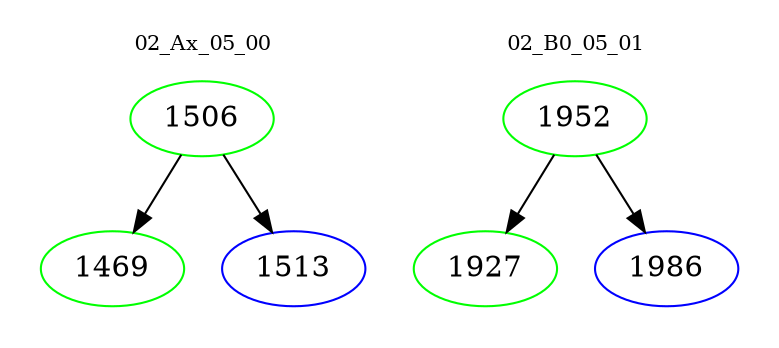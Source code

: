 digraph{
subgraph cluster_0 {
color = white
label = "02_Ax_05_00";
fontsize=10;
T0_1506 [label="1506", color="green"]
T0_1506 -> T0_1469 [color="black"]
T0_1469 [label="1469", color="green"]
T0_1506 -> T0_1513 [color="black"]
T0_1513 [label="1513", color="blue"]
}
subgraph cluster_1 {
color = white
label = "02_B0_05_01";
fontsize=10;
T1_1952 [label="1952", color="green"]
T1_1952 -> T1_1927 [color="black"]
T1_1927 [label="1927", color="green"]
T1_1952 -> T1_1986 [color="black"]
T1_1986 [label="1986", color="blue"]
}
}
